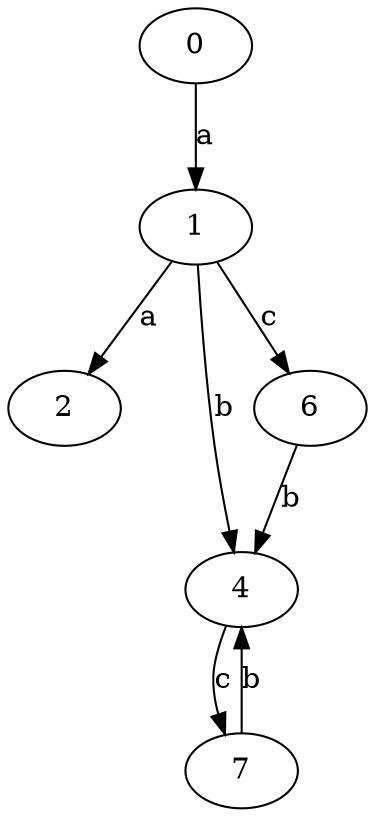 strict digraph  {
1;
2;
0;
4;
6;
7;
1 -> 2  [label=a];
1 -> 4  [label=b];
1 -> 6  [label=c];
0 -> 1  [label=a];
4 -> 7  [label=c];
6 -> 4  [label=b];
7 -> 4  [label=b];
}
